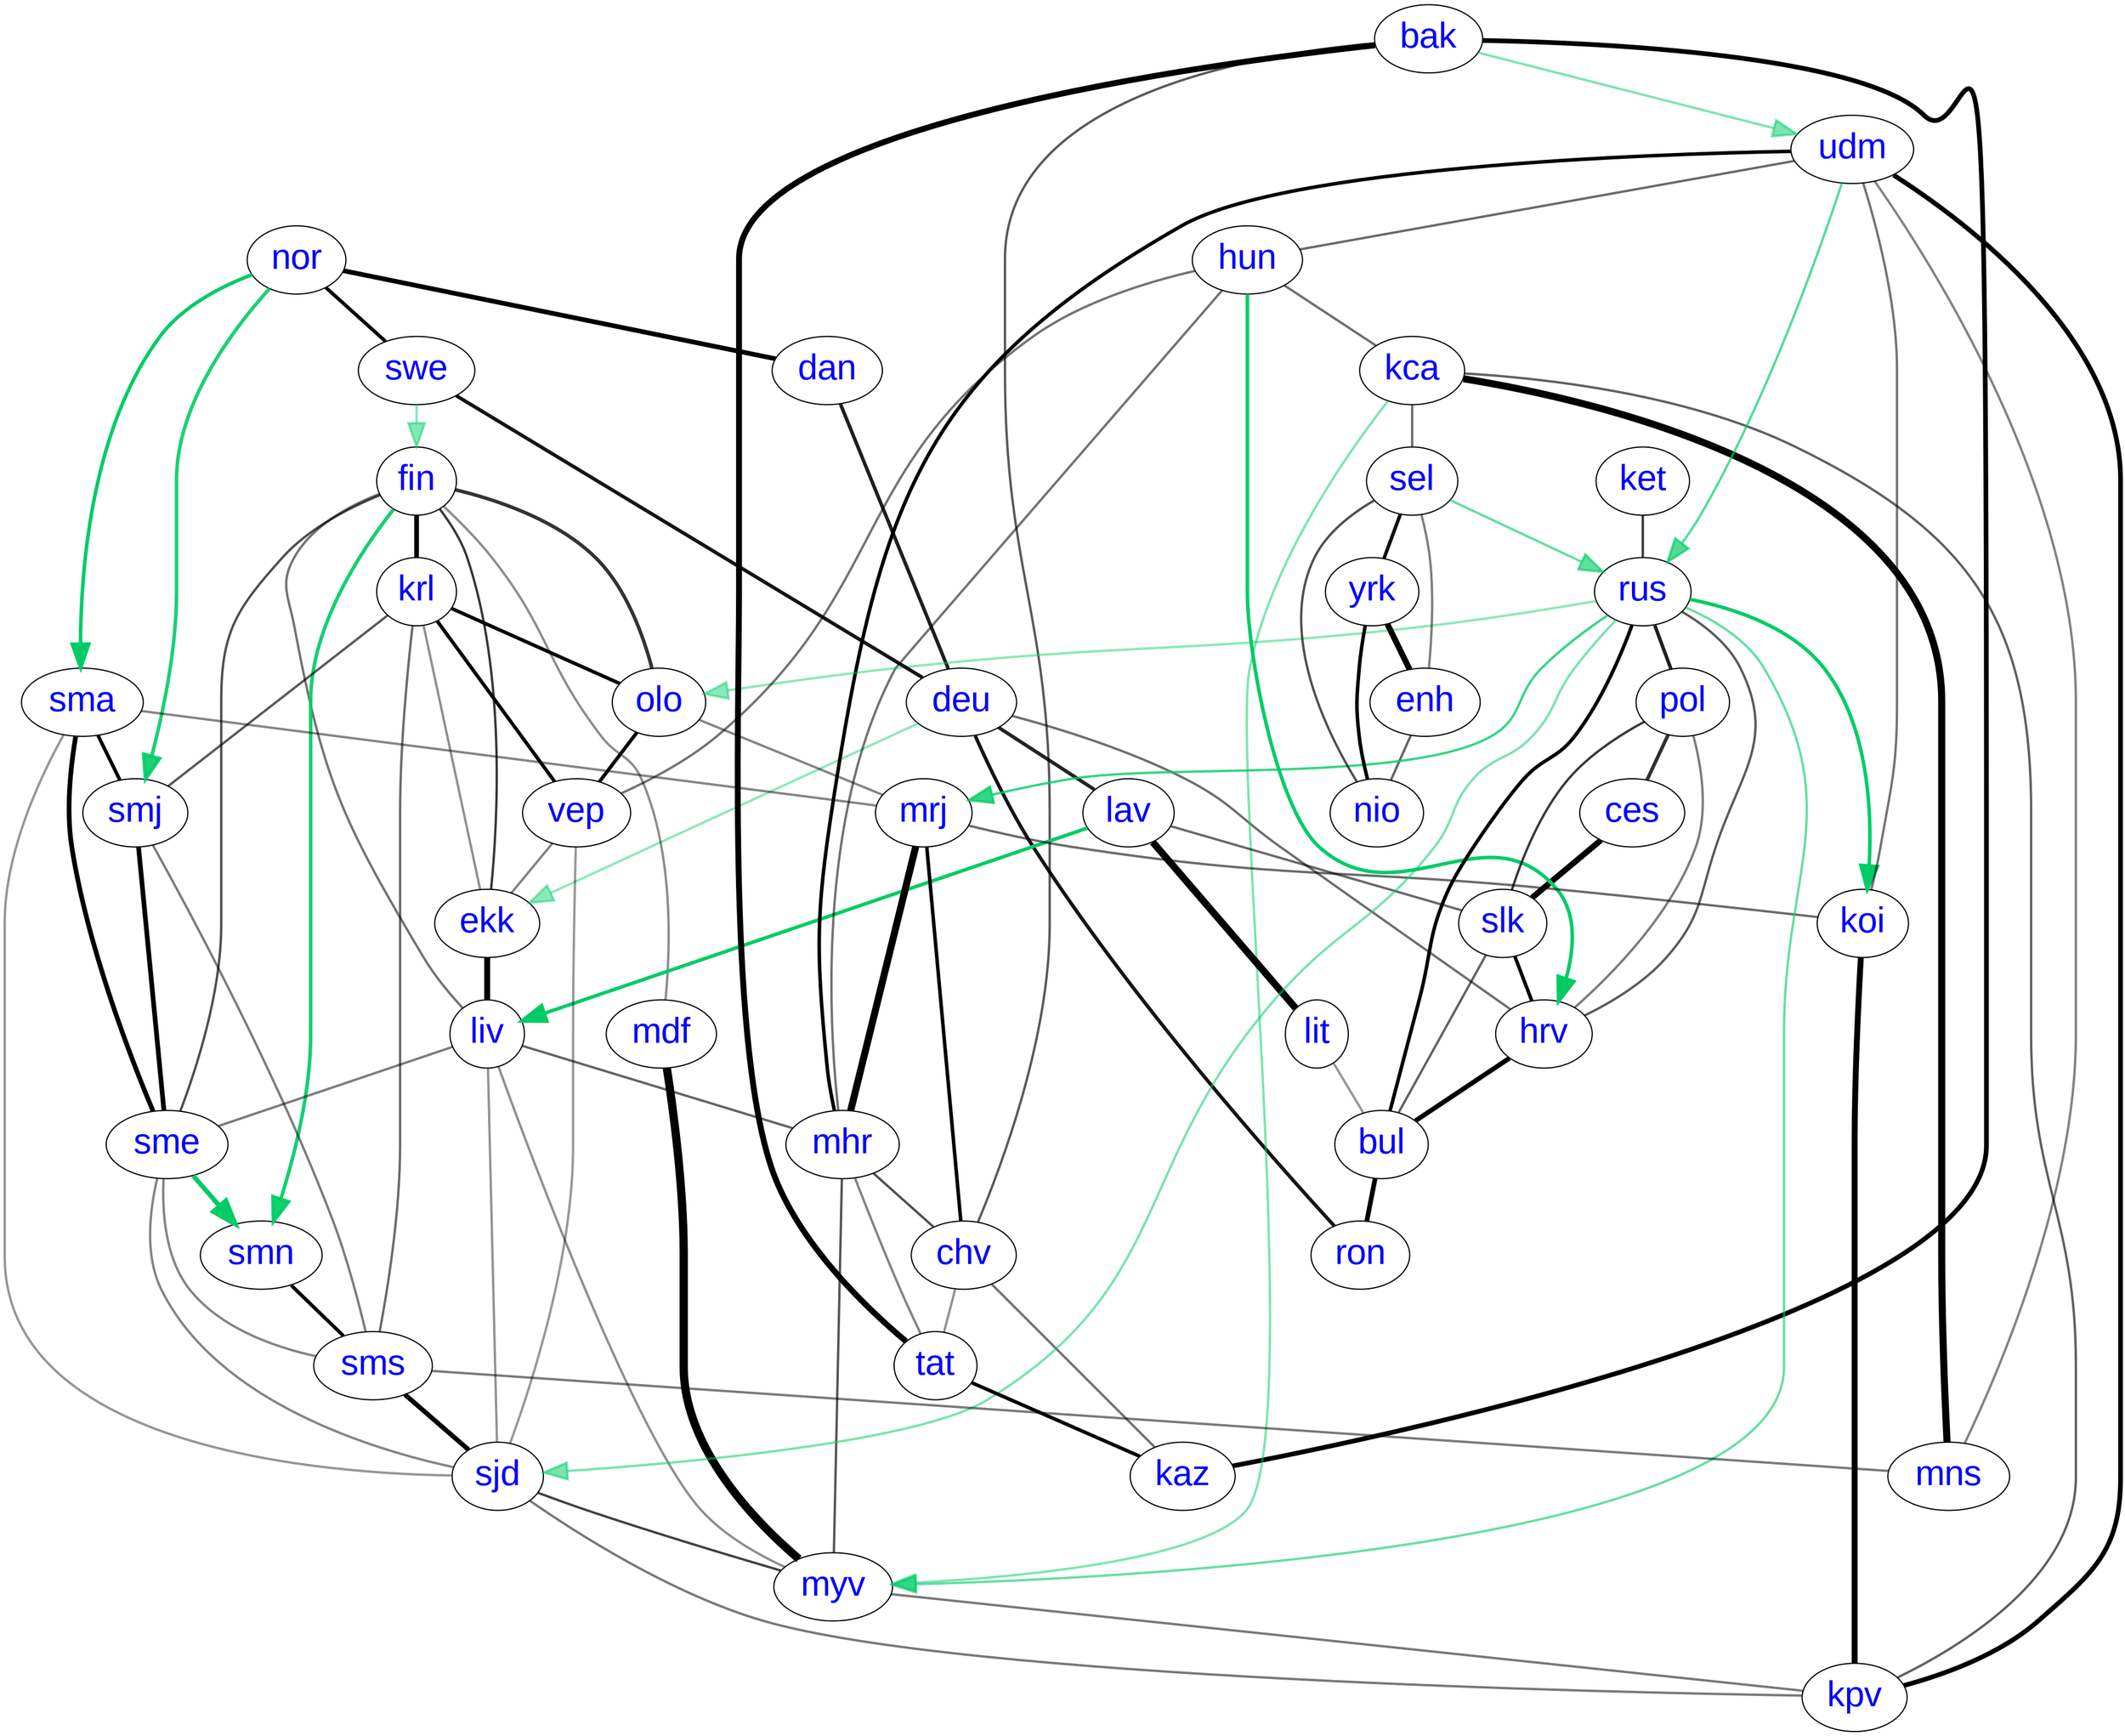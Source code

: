 digraph LanguageGraph
{
  splines=true;
  node [ fontname=Arial, fontcolor=blue, fontsize=30];
  bak [pos="3800.0,2650.0", width="0.1", height="0.05"];
  bul [pos="2250.0,2125.0", width="0.1", height="0.05"];
  ces [pos="1775.0,2525.0", width="0.1", height="0.05"];
  chv [pos="3375.0,2725.0", width="0.1", height="0.05"];
  dan [pos="1500.0,2800.0", width="0.1", height="0.05"];
  deu [pos="1500.0,2600.0", width="0.1", height="0.05"];
  ekk [pos="2300.0,2950.0", width="0.1", height="0.05"];
  enh [pos="4600.0,3450.0", width="0.1", height="0.05"];
  fin [pos="2250.0,3100.0", width="0.1", height="0.05"];
  hrv [pos="1825.0,2250.0", width="0.1", height="0.05"];
  hun [pos="2000.0,2300.0", width="0.1", height="0.05"];
  kaz [pos="4200.0,2300.0", width="0.1", height="0.05"];
  kca [pos="4250.0,3250.0", width="0.1", height="0.05"];
  ket [pos="4900.0,3200.0", width="0.1", height="0.05"];
  koi [pos="3725.0,2975.0", width="0.1", height="0.05"];
  kpv [pos="3750.0,3150.0", width="0.1", height="0.05"];
  krl [pos="2600.0,3200.0", width="0.1", height="0.05"];
  lav [pos="2150.0,2830.0", width="0.1", height="0.05"];
  lit [pos="2200.0,2750.0", width="0.1", height="0.05"];
  liv [pos="2075.0,2900.0", width="0.1", height="0.05"];
  mdf [pos="3150.0,2750.0", width="0.1", height="0.05"];
  mhr [pos="3475.0,2850.0", width="0.1", height="0.05"];
  mns [pos="4050.0,3200.0", width="0.1", height="0.05"];
  mrj [pos="3316.5,2816.5", width="0.1", height="0.05"];
  myv [pos="3275.0,2650.0", width="0.1", height="0.05"];
  nio [pos="4900.0,3550.0", width="0.1", height="0.05"];
  nor [pos="1400.0,3050.0", width="0.1", height="0.05"];
  olo [pos="2650.0,3050.0", width="0.1", height="0.05"];
  pol [pos="2000.0,2600.0", width="0.1", height="0.05"];
  ron [pos="2250.0,2300.0", width="0.1", height="0.05"];
  rus [pos="2900.0,2800.0", width="0.1", height="0.05"];
  sel [pos="4550.0,3250.0", width="0.1", height="0.05"];
  sjd [pos="2750.0,3350.0", width="0.1", height="0.05"];
  slk [pos="2000.0,2450.0", width="0.1", height="0.05"];
  sma [pos="1800.0,3233.5", width="0.1", height="0.05"];
  sme [pos="2150.0,3500.0", width="0.1", height="0.05"];
  smj [pos="1850.0,3400.0", width="0.1", height="0.05"];
  smn [pos="2350.0,3425.0", width="0.1", height="0.05"];
  sms [pos="2475.0,3450.0", width="0.1", height="0.05"];
  swe [pos="1750.0,3000.0", width="0.1", height="0.05"];
  tat [pos="3475.0,2750.0", width="0.1", height="0.05"];
  udm [pos="3625.0,2875.0", width="0.1", height="0.05"];
  vep [pos="2750.0,3000.0", width="0.1", height="0.05"];
  yrk [pos="4000.0,3500.0", width="0.1", height="0.05"];
subgraph undirected
{
  edge [dir=none];
}
subgraph bidirected
{
  edge [dir=none];
  fin -> krl [color="#000000ff",penwidth="4"];
  fin -> olo [color="#000000cc",penwidth="3"];
  fin -> ekk [color="#000000c7",penwidth="2"];
  fin -> liv [color="#0000008c",penwidth="2"];
  fin -> sme [color="#000000b1",penwidth="2"];
  fin -> mdf [color="#00000073",penwidth="2"];
  krl -> olo [color="#000000ff",penwidth="3"];
  krl -> vep [color="#000000ff",penwidth="3"];
  krl -> ekk [color="#00000070",penwidth="2"];
  krl -> smj [color="#000000a6",penwidth="2"];
  krl -> sms [color="#00000094",penwidth="2"];
  olo -> vep [color="#000000ff",penwidth="3"];
  olo -> mrj [color="#0000007b",penwidth="2"];
  vep -> ekk [color="#0000007e",penwidth="2"];
  vep -> sjd [color="#00000067",penwidth="2"];
  vep -> hun [color="#0000008c",penwidth="2"];
  ekk -> liv [color="#000000ff",penwidth="5"];
  liv -> sme [color="#00000084",penwidth="2"];
  liv -> sjd [color="#0000006c",penwidth="2"];
  liv -> mhr [color="#0000009c",penwidth="2"];
  liv -> myv [color="#00000071",penwidth="2"];
  sma -> smj [color="#000000ff",penwidth="3"];
  sma -> sme [color="#000000ff",penwidth="4"];
  sma -> sjd [color="#0000006a",penwidth="2"];
  sma -> mrj [color="#0000007a",penwidth="2"];
  smj -> sme [color="#000000ff",penwidth="4"];
  smj -> sms [color="#00000084",penwidth="2"];
  sme -> sms [color="#0000007b",penwidth="2"];
  sme -> sjd [color="#0000007b",penwidth="2"];
  smn -> sms [color="#000000ff",penwidth="3"];
  sms -> sjd [color="#000000ff",penwidth="4"];
  sms -> mns [color="#00000085",penwidth="2"];
  sjd -> myv [color="#000000be",penwidth="2"];
  sjd -> kpv [color="#00000087",penwidth="2"];
  mrj -> mhr [color="#000000ff",penwidth="6"];
  mrj -> koi [color="#00000094",penwidth="2"];
  mrj -> chv [color="#000000ff",penwidth="3"];
  mhr -> myv [color="#000000aa",penwidth="2"];
  mhr -> udm [color="#000000ff",penwidth="3"];
  mhr -> hun [color="#0000008d",penwidth="2"];
  mhr -> chv [color="#000000b0",penwidth="2"];
  mhr -> tat [color="#0000007c",penwidth="2"];
  mdf -> myv [color="#000000ff",penwidth="7"];
  myv -> kpv [color="#00000087",penwidth="2"];
  udm -> koi [color="#0000008b",penwidth="2"];
  udm -> kpv [color="#000000ff",penwidth="4"];
  udm -> hun [color="#00000095",penwidth="2"];
  udm -> mns [color="#0000007d",penwidth="2"];
  koi -> kpv [color="#000000ff",penwidth="5"];
  kpv -> kca [color="#0000009f",penwidth="2"];
  hun -> kca [color="#00000091",penwidth="2"];
  mns -> kca [color="#000000ff",penwidth="6"];
  kca -> sel [color="#0000008f",penwidth="2"];
  sel -> yrk [color="#000000f2",penwidth="3"];
  sel -> enh [color="#00000080",penwidth="2"];
  sel -> nio [color="#000000b0",penwidth="2"];
  yrk -> enh [color="#000000ff",penwidth="5"];
  yrk -> nio [color="#000000ff",penwidth="3"];
  enh -> nio [color="#0000009c",penwidth="2"];
  ket -> rus [color="#000000c9",penwidth="2"];
  nor -> swe [color="#000000ff",penwidth="3"];
  nor -> dan [color="#000000ff",penwidth="4"];
  swe -> deu [color="#000000eb",penwidth="3"];
  dan -> deu [color="#000000e1",penwidth="3"];
  deu -> lav [color="#000000dc",penwidth="3"];
  deu -> hrv [color="#00000091",penwidth="2"];
  deu -> ron [color="#000000eb",penwidth="3"];
  lav -> lit [color="#000000ff",penwidth="6"];
  lav -> slk [color="#00000096",penwidth="2"];
  lit -> bul [color="#00000068",penwidth="2"];
  rus -> pol [color="#000000df",penwidth="3"];
  rus -> hrv [color="#000000a5",penwidth="2"];
  rus -> bul [color="#000000ff",penwidth="3"];
  pol -> ces [color="#000000ce",penwidth="3"];
  pol -> slk [color="#000000c7",penwidth="2"];
  pol -> hrv [color="#00000083",penwidth="2"];
  ces -> slk [color="#000000ff",penwidth="5"];
  slk -> hrv [color="#000000fc",penwidth="3"];
  slk -> bul [color="#0000009d",penwidth="2"];
  hrv -> bul [color="#000000ff",penwidth="4"];
  bul -> ron [color="#000000ff",penwidth="4"];
  chv -> tat [color="#0000006d",penwidth="2"];
  chv -> bak [color="#000000a6",penwidth="2"];
  chv -> kaz [color="#0000008e",penwidth="2"];
  tat -> bak [color="#000000ff",penwidth="5"];
  tat -> kaz [color="#000000ff",penwidth="3"];
  bak -> kaz [color="#000000ff",penwidth="4"];
}
subgraph directed
{
  edge [arrowsize=2];
  fin -> smn [color="#00cc66ed",penwidth="3"];
  swe -> fin [color="#00cc6679",penwidth="2"];
  rus -> olo [color="#00cc6674",penwidth="2"];
  deu -> ekk [color="#00cc6673",penwidth="2"];
  lav -> liv [color="#00cc66ff",penwidth="3"];
  nor -> sma [color="#00cc66ff",penwidth="3"];
  nor -> smj [color="#00cc66e5",penwidth="3"];
  sme -> smn [color="#00cc66ff",penwidth="4"];
  rus -> sjd [color="#00cc6688",penwidth="2"];
  rus -> mrj [color="#00cc66cc",penwidth="2"];
  kca -> myv [color="#00cc6683",penwidth="2"];
  rus -> myv [color="#00cc669b",penwidth="2"];
  udm -> rus [color="#00cc66ae",penwidth="2"];
  bak -> udm [color="#00cc6684",penwidth="2"];
  rus -> koi [color="#00cc66ff",penwidth="3"];
  hun -> hrv [color="#00cc66ff",penwidth="3"];
  sel -> rus [color="#00cc669f",penwidth="2"];
}
subgraph directedPreset
{
  edge [arrowsize=2];
}
}
